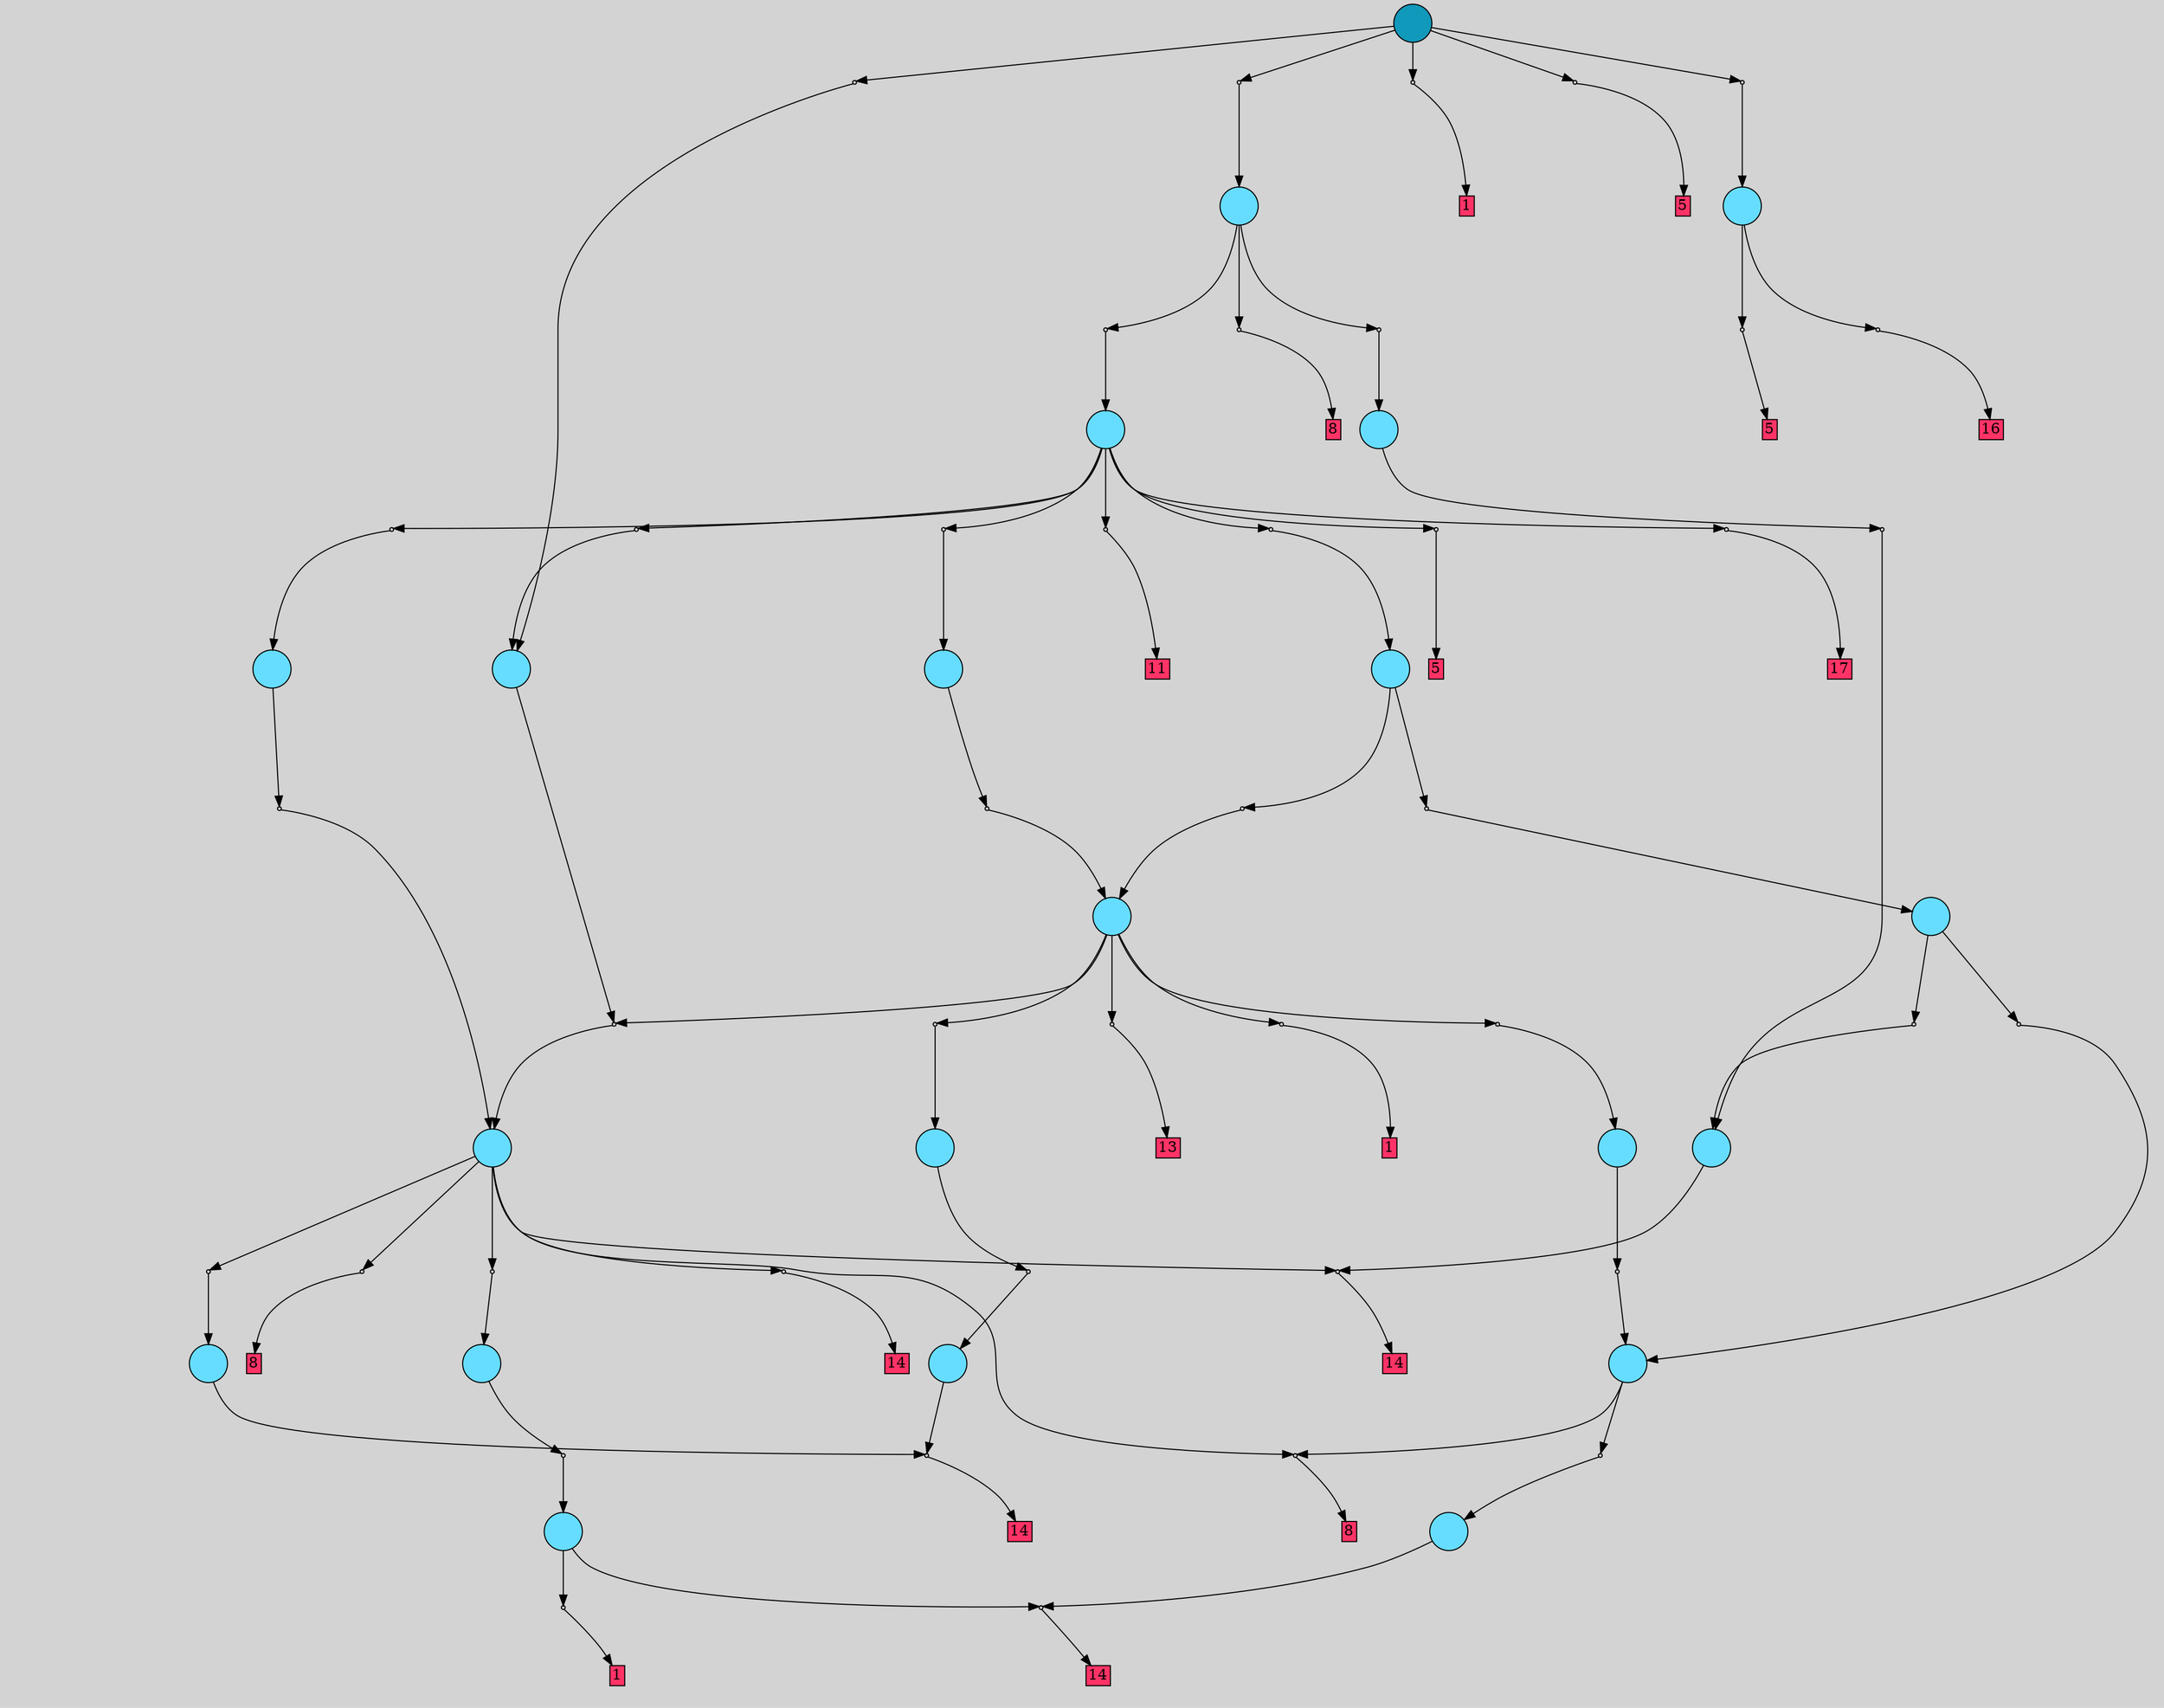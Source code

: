 digraph{
	graph[pad = "0.212, 0.055" bgcolor = lightgray]
	node[shape=circle style = filled label = ""]
		T0 [fillcolor="#66ddff"]
		T1 [fillcolor="#66ddff"]
		T2 [fillcolor="#66ddff"]
		T3 [fillcolor="#66ddff"]
		T4 [fillcolor="#66ddff"]
		T5 [fillcolor="#66ddff"]
		T6 [fillcolor="#66ddff"]
		T7 [fillcolor="#66ddff"]
		T8 [fillcolor="#66ddff"]
		T9 [fillcolor="#66ddff"]
		T10 [fillcolor="#66ddff"]
		T11 [fillcolor="#66ddff"]
		T12 [fillcolor="#66ddff"]
		T13 [fillcolor="#66ddff"]
		T14 [fillcolor="#66ddff"]
		T15 [fillcolor="#66ddff"]
		T16 [fillcolor="#66ddff"]
		T17 [fillcolor="#66ddff"]
		T18 [fillcolor="#66ddff"]
		T19 [fillcolor="#66ddff"]
		T20 [fillcolor="#1199bb"]
		P0 [fillcolor="#cccccc" shape=point] //
		I0 [shape=box style=invis label="6|0&1|124#1|25&#92;n"]
		P0 -> I0[style=invis]
		A0 [fillcolor="#ff3366" shape=box margin=0.03 width=0 height=0 label="5"]
		T0 -> P0 -> A0
		P1 [fillcolor="#cccccc" shape=point] //
		I1 [shape=box style=invis label="3|2&1|172#1|278&#92;n7|4&0|250#0|232&#92;n5|5&0|996#0|1095&#92;n4|0&1|364#0|621&#92;n"]
		P1 -> I1[style=invis]
		A1 [fillcolor="#ff3366" shape=box margin=0.03 width=0 height=0 label="16"]
		T0 -> P1 -> A1
		P2 [fillcolor="#cccccc" shape=point] //
		I2 [shape=box style=invis label="1|6&1|192#1|402&#92;n7|6&0|846#1|672&#92;n2|0&0|190#1|1320&#92;n"]
		P2 -> I2[style=invis]
		A2 [fillcolor="#ff3366" shape=box margin=0.03 width=0 height=0 label="14"]
		T1 -> P2 -> A2
		P3 [fillcolor="#cccccc" shape=point] //
		I3 [shape=box style=invis label="7|0&1|582#0|918&#92;n2|1&0|576#1|215&#92;n1|0&1|1132#0|505&#92;n"]
		P3 -> I3[style=invis]
		A3 [fillcolor="#ff3366" shape=box margin=0.03 width=0 height=0 label="1"]
		T1 -> P3 -> A3
		P4 [fillcolor="#cccccc" shape=point] //
		I4 [shape=box style=invis label="6|1&1|580#1|755&#92;n3|0&1|361#0|1161&#92;n"]
		P4 -> I4[style=invis]
		T2 -> P4 -> T1
		P5 [fillcolor="#cccccc" shape=point] //
		I5 [shape=box style=invis label="1|6&1|192#1|402&#92;n7|6&0|846#1|672&#92;n2|0&0|190#1|1320&#92;n"]
		P5 -> I5[style=invis]
		A4 [fillcolor="#ff3366" shape=box margin=0.03 width=0 height=0 label="14"]
		T3 -> P5 -> A4
		T4 -> P2
		T5 -> P5
		P6 [fillcolor="#cccccc" shape=point] //
		I6 [shape=box style=invis label="7|0&1|539#1|126&#92;n"]
		P6 -> I6[style=invis]
		T6 -> P6 -> T3
		P7 [fillcolor="#cccccc" shape=point] //
		I7 [shape=box style=invis label="5|5&1|673#1|1278&#92;n4|4&0|349#1|1117&#92;n0|3&1|1219#0|52&#92;n1|0&1|1256#0|1059&#92;n"]
		P7 -> I7[style=invis]
		T7 -> P7 -> T4
		P8 [fillcolor="#cccccc" shape=point] //
		I8 [shape=box style=invis label="7|2&1|1181#0|509&#92;n4|6&1|229#0|1242&#92;n7|0&0|1022#0|441&#92;n"]
		P8 -> I8[style=invis]
		A5 [fillcolor="#ff3366" shape=box margin=0.03 width=0 height=0 label="8"]
		T7 -> P8 -> A5
		P9 [fillcolor="#cccccc" shape=point] //
		I9 [shape=box style=invis label="7|0&1|232#1|985&#92;n2|1&0|1312#1|906&#92;n4|2&1|48#0|1001&#92;n0|0&0|825#0|474&#92;n2|0&1|213#0|488&#92;n6|0&0|1016#0|997&#92;n"]
		P9 -> I9[style=invis]
		A6 [fillcolor="#ff3366" shape=box margin=0.03 width=0 height=0 label="14"]
		T8 -> P9 -> A6
		P10 [fillcolor="#cccccc" shape=point] //
		I10 [shape=box style=invis label="4|2&0|729#0|1156&#92;n2|3&0|1010#1|458&#92;n6|2&0|507#1|843&#92;n4|6&0|746#0|723&#92;n6|0&0|1078#1|710&#92;n"]
		P10 -> I10[style=invis]
		T9 -> P10 -> T7
		P11 [fillcolor="#cccccc" shape=point] //
		I11 [shape=box style=invis label="1|6&1|192#1|845&#92;n2|0&0|190#1|1320&#92;n"]
		P11 -> I11[style=invis]
		A7 [fillcolor="#ff3366" shape=box margin=0.03 width=0 height=0 label="14"]
		T10 -> P11 -> A7
		P12 [fillcolor="#cccccc" shape=point] //
		I12 [shape=box style=invis label="5|6&1|655#1|1070&#92;n2|0&1|117#0|878&#92;n"]
		P12 -> I12[style=invis]
		A8 [fillcolor="#ff3366" shape=box margin=0.03 width=0 height=0 label="8"]
		T10 -> P12 -> A8
		T10 -> P9
		P13 [fillcolor="#cccccc" shape=point] //
		I13 [shape=box style=invis label="7|4&1|58#0|75&#92;n4|0&1|392#0|452&#92;n"]
		P13 -> I13[style=invis]
		T10 -> P13 -> T5
		T10 -> P8
		P14 [fillcolor="#cccccc" shape=point] //
		I14 [shape=box style=invis label="5|3&1|1119#0|287&#92;n1|5&0|163#1|1067&#92;n4|0&1|593#0|1117&#92;n7|0&0|816#1|610&#92;n"]
		P14 -> I14[style=invis]
		T10 -> P14 -> T2
		P15 [fillcolor="#cccccc" shape=point] //
		I15 [shape=box style=invis label="7|2&0|955#1|1224&#92;n3|3&0|474#1|613&#92;n6|0&1|1119#1|82&#92;n6|4&0|736#1|479&#92;n4|0&0|708#0|963&#92;n"]
		P15 -> I15[style=invis]
		T11 -> P15 -> T8
		P16 [fillcolor="#cccccc" shape=point] //
		I16 [shape=box style=invis label="7|2&0|955#1|1224&#92;n6|3&0|1322#1|821&#92;n6|0&1|1119#1|82&#92;n6|4&0|736#1|479&#92;n4|0&0|708#0|963&#92;n"]
		P16 -> I16[style=invis]
		T12 -> P16 -> T8
		P17 [fillcolor="#cccccc" shape=point] //
		I17 [shape=box style=invis label="7|1&1|921#1|1062&#92;n6|7&1|1158#1|1320&#92;n7|2&0|1217#1|1290&#92;n2|3&0|1010#1|458&#92;n1|3&0|395#1|979&#92;n6|2&0|507#1|843&#92;n2|4&0|1231#1|981&#92;n0|1&0|1130#0|524&#92;n4|6&0|817#0|723&#92;n6|0&0|1078#1|710&#92;n"]
		P17 -> I17[style=invis]
		T12 -> P17 -> T7
		P18 [fillcolor="#cccccc" shape=point] //
		I18 [shape=box style=invis label="6|5&1|1071#0|1079&#92;n4|4&1|146#0|61&#92;n6|3&0|260#0|874&#92;n7|2&0|955#1|1224&#92;n6|3&0|1322#1|821&#92;n6|0&1|1119#1|1298&#92;n6|4&0|736#1|479&#92;n4|0&0|708#0|963&#92;n"]
		P18 -> I18[style=invis]
		T13 -> P18 -> T10
		P19 [fillcolor="#cccccc" shape=point] //
		I19 [shape=box style=invis label="6|4&1|801#1|1090&#92;n4|3&1|1242#0|1068&#92;n4|0&0|259#1|337&#92;n"]
		P19 -> I19[style=invis]
		T13 -> P19 -> T6
		P20 [fillcolor="#cccccc" shape=point] //
		I20 [shape=box style=invis label="1|1&1|472#1|785&#92;n6|2&0|353#0|171&#92;n4|3&0|1266#1|785&#92;n7|0&0|307#1|97&#92;n"]
		P20 -> I20[style=invis]
		T13 -> P20 -> T9
		P21 [fillcolor="#cccccc" shape=point] //
		I21 [shape=box style=invis label="1|1&1|545#1|380&#92;n6|2&0|353#0|171&#92;n5|5&1|733#1|203&#92;n4|3&0|90#0|53&#92;n7|2&0|955#1|1224&#92;n4|3&0|1266#1|785&#92;n7|0&0|307#1|97&#92;n"]
		P21 -> I21[style=invis]
		A9 [fillcolor="#ff3366" shape=box margin=0.03 width=0 height=0 label="1"]
		T13 -> P21 -> A9
		P22 [fillcolor="#cccccc" shape=point] //
		I22 [shape=box style=invis label="2|0&1|536#1|1223&#92;n"]
		P22 -> I22[style=invis]
		A10 [fillcolor="#ff3366" shape=box margin=0.03 width=0 height=0 label="13"]
		T13 -> P22 -> A10
		T14 -> P18
		P23 [fillcolor="#cccccc" shape=point] //
		I23 [shape=box style=invis label="6|5&1|1071#0|1079&#92;n4|4&1|146#0|61&#92;n6|3&0|260#0|874&#92;n7|2&0|955#1|1224&#92;n6|3&0|1322#1|821&#92;n6|0&1|1119#1|1298&#92;n6|4&0|736#1|479&#92;n4|0&0|708#0|963&#92;n"]
		P23 -> I23[style=invis]
		T15 -> P23 -> T10
		P24 [fillcolor="#cccccc" shape=point] //
		I24 [shape=box style=invis label="6|7&1|930#1|254&#92;n3|0&1|605#0|847&#92;n"]
		P24 -> I24[style=invis]
		T16 -> P24 -> T13
		P25 [fillcolor="#cccccc" shape=point] //
		I25 [shape=box style=invis label="6|7&1|930#1|254&#92;n3|0&1|605#0|847&#92;n"]
		P25 -> I25[style=invis]
		T17 -> P25 -> T13
		P26 [fillcolor="#cccccc" shape=point] //
		I26 [shape=box style=invis label="0|3&1|391#1|1133&#92;n4|2&0|1163#1|1229&#92;n5|6&1|1006#1|977&#92;n3|4&1|713#0|1078&#92;n3|0&0|716#0|1290&#92;n"]
		P26 -> I26[style=invis]
		T17 -> P26 -> T12
		P27 [fillcolor="#cccccc" shape=point] //
		I27 [shape=box style=invis label="5|7&1|1286#0|758&#92;n7|3&0|655#1|251&#92;n2|5&1|297#1|504&#92;n2|0&0|883#0|309&#92;n"]
		P27 -> I27[style=invis]
		A11 [fillcolor="#ff3366" shape=box margin=0.03 width=0 height=0 label="17"]
		T18 -> P27 -> A11
		P28 [fillcolor="#cccccc" shape=point] //
		I28 [shape=box style=invis label="4|7&1|231#1|219&#92;n4|1&0|47#1|721&#92;n7|4&0|169#1|1055&#92;n1|0&0|28#1|820&#92;n"]
		P28 -> I28[style=invis]
		T18 -> P28 -> T15
		P29 [fillcolor="#cccccc" shape=point] //
		I29 [shape=box style=invis label="0|1&1|172#1|1049&#92;n3|7&1|1282#0|625&#92;n6|3&0|1255#0|568&#92;n7|4&0|1131#0|457&#92;n7|1&0|1236#1|967&#92;n1|6&1|252#1|568&#92;n4|2&1|572#1|839&#92;n1|4&0|1209#1|932&#92;n1|5&1|1196#0|404&#92;n1|7&0|726#0|773&#92;n0|6&0|354#1|228&#92;n1|0&0|590#0|887&#92;n"]
		P29 -> I29[style=invis]
		T18 -> P29 -> T17
		P30 [fillcolor="#cccccc" shape=point] //
		I30 [shape=box style=invis label="2|4&1|734#1|281&#92;n1|6&1|1334#0|628&#92;n7|0&0|1318#0|520&#92;n"]
		P30 -> I30[style=invis]
		T18 -> P30 -> T16
		P31 [fillcolor="#cccccc" shape=point] //
		I31 [shape=box style=invis label="1|0&1|924#1|91&#92;n7|1&0|24#0|410&#92;n1|0&0|153#1|60&#92;n"]
		P31 -> I31[style=invis]
		A12 [fillcolor="#ff3366" shape=box margin=0.03 width=0 height=0 label="11"]
		T18 -> P31 -> A12
		P32 [fillcolor="#cccccc" shape=point] //
		I32 [shape=box style=invis label="0|7&1|302#1|1164&#92;n1|0&1|923#1|1269&#92;n4|4&0|1256#0|1095&#92;n4|4&0|764#1|975&#92;n0|3&1|1219#0|52&#92;n1|0&0|564#0|19&#92;n"]
		P32 -> I32[style=invis]
		T18 -> P32 -> T14
		P33 [fillcolor="#cccccc" shape=point] //
		I33 [shape=box style=invis label="7|0&1|1005#0|618&#92;n"]
		P33 -> I33[style=invis]
		A13 [fillcolor="#ff3366" shape=box margin=0.03 width=0 height=0 label="5"]
		T18 -> P33 -> A13
		P34 [fillcolor="#cccccc" shape=point] //
		I34 [shape=box style=invis label="0|4&1|958#1|1222&#92;n4|1&1|797#1|290&#92;n3|0&0|57#0|724&#92;n"]
		P34 -> I34[style=invis]
		T19 -> P34 -> T18
		P35 [fillcolor="#cccccc" shape=point] //
		I35 [shape=box style=invis label="7|6&0|11#1|103&#92;n2|0&1|117#0|878&#92;n6|2&1|34#0|760&#92;n6|4&0|594#0|1052&#92;n2|3&0|608#1|1340&#92;n4|7&0|619#1|406&#92;n2|0&0|575#0|204&#92;n"]
		P35 -> I35[style=invis]
		T19 -> P35 -> T11
		P36 [fillcolor="#cccccc" shape=point] //
		I36 [shape=box style=invis label="7|3&1|83#1|1308&#92;n5|7&1|1300#1|200&#92;n7|4&0|43#0|8&#92;n2|0&0|575#0|204&#92;n"]
		P36 -> I36[style=invis]
		A14 [fillcolor="#ff3366" shape=box margin=0.03 width=0 height=0 label="8"]
		T19 -> P36 -> A14
		P37 [fillcolor="#cccccc" shape=point] //
		I37 [shape=box style=invis label="7|7&1|389#0|336&#92;n1|0&1|923#1|1269&#92;n4|4&0|1256#0|1095&#92;n4|4&0|764#1|975&#92;n1|0&0|28#1|820&#92;n0|3&1|1219#0|168&#92;n7|4&1|1202#0|905&#92;n1|0&0|564#0|19&#92;n1|4&1|1334#0|904&#92;n0|0&0|644#1|1016&#92;n"]
		P37 -> I37[style=invis]
		T20 -> P37 -> T14
		P38 [fillcolor="#cccccc" shape=point] //
		I38 [shape=box style=invis label="2|1&1|1145#1|1091&#92;n5|1&0|1009#0|1340&#92;n0|4&1|958#1|1222&#92;n3|0&0|57#0|724&#92;n"]
		P38 -> I38[style=invis]
		T20 -> P38 -> T19
		P39 [fillcolor="#cccccc" shape=point] //
		I39 [shape=box style=invis label="1|1&1|472#1|785&#92;n1|1&1|783#0|505&#92;n6|2&0|353#0|111&#92;n3|3&0|474#1|918&#92;n7|2&0|955#1|1224&#92;n6|3&0|1322#1|821&#92;n7|0&0|307#1|97&#92;n"]
		P39 -> I39[style=invis]
		A15 [fillcolor="#ff3366" shape=box margin=0.03 width=0 height=0 label="1"]
		T20 -> P39 -> A15
		P40 [fillcolor="#cccccc" shape=point] //
		I40 [shape=box style=invis label="5|4&1|921#1|1014&#92;n3|5&0|188#1|502&#92;n1|2&0|981#1|397&#92;n2|6&0|882#1|706&#92;n0|0&1|488#0|206&#92;n"]
		P40 -> I40[style=invis]
		A16 [fillcolor="#ff3366" shape=box margin=0.03 width=0 height=0 label="5"]
		T20 -> P40 -> A16
		P41 [fillcolor="#cccccc" shape=point] //
		I41 [shape=box style=invis label="3|2&1|1304#1|1021&#92;n3|4&0|66#1|105&#92;n6|2&1|305#0|710&#92;n3|0&0|716#0|1290&#92;n"]
		P41 -> I41[style=invis]
		T20 -> P41 -> T0
		{ rank= same T20 }
}
